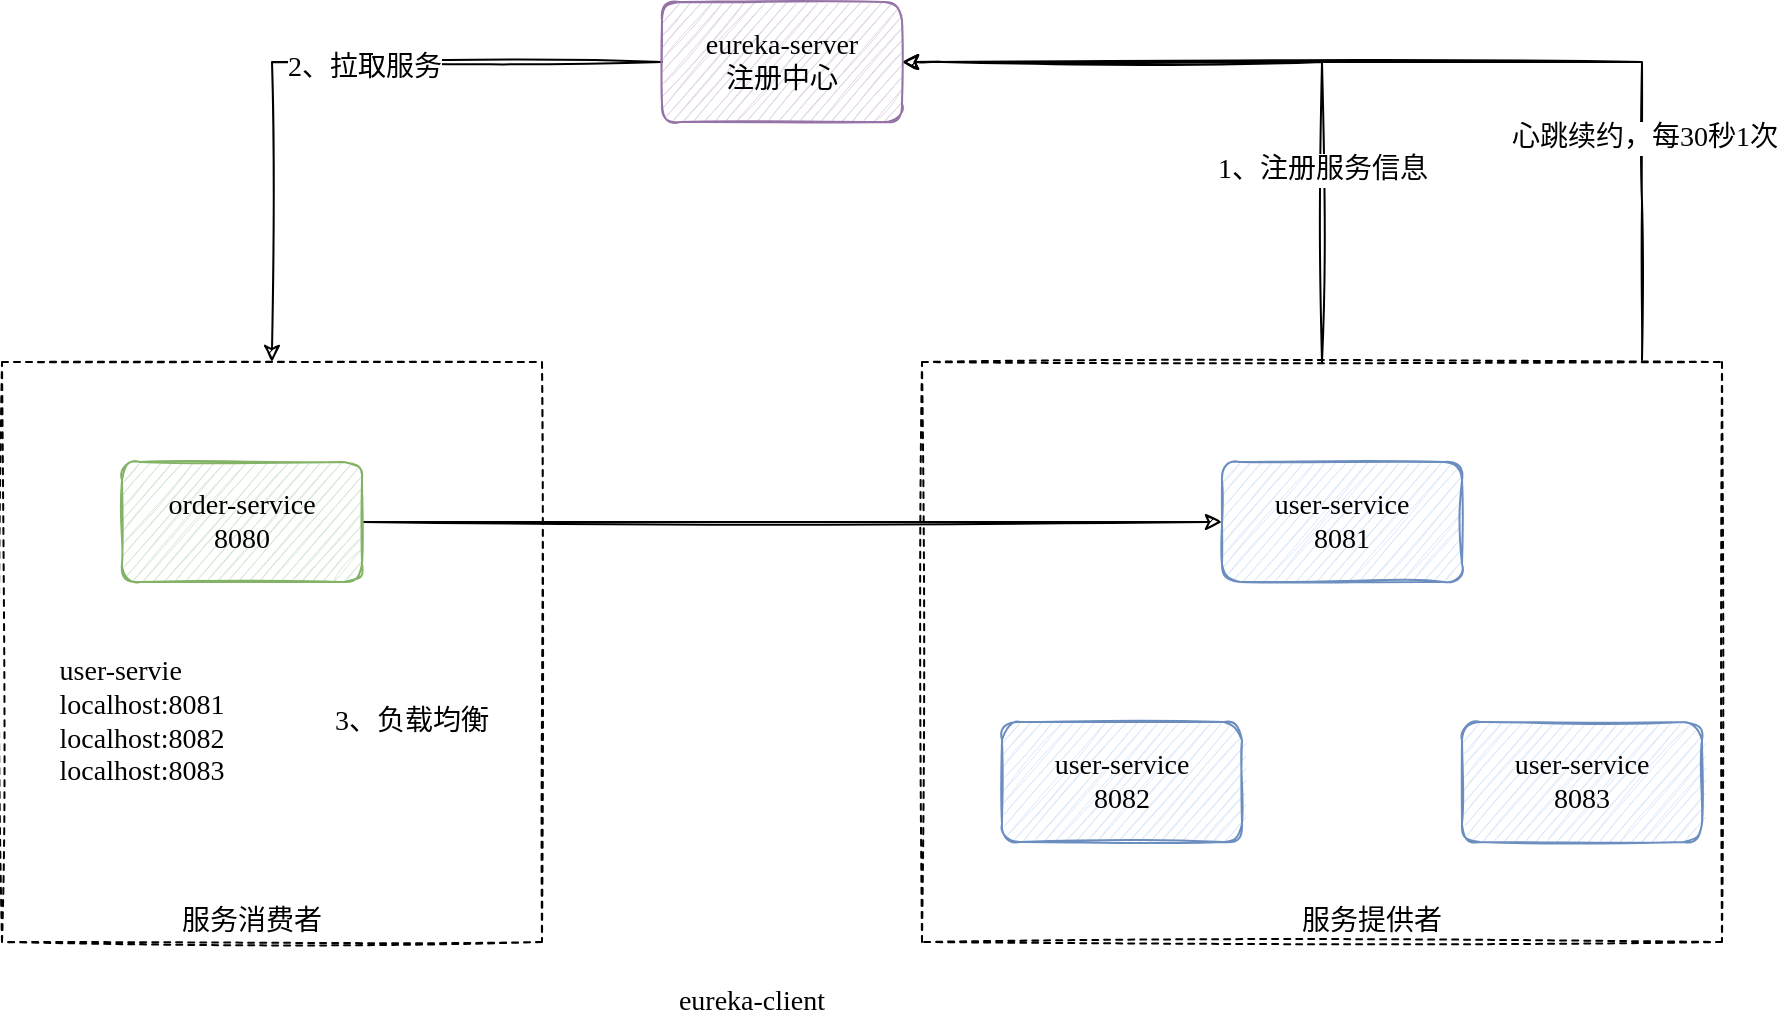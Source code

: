 <mxfile>
    <diagram id="U4jHiu-wYpX8ETz81JTm" name="第 1 页">
        <mxGraphModel dx="690" dy="585" grid="0" gridSize="10" guides="1" tooltips="1" connect="1" arrows="1" fold="1" page="0" pageScale="1" pageWidth="827" pageHeight="1169" math="0" shadow="0">
            <root>
                <mxCell id="0"/>
                <mxCell id="1" parent="0"/>
                <mxCell id="KsbObGAl4kquk7lVghbR-11" style="rounded=0;orthogonalLoop=1;jettySize=auto;html=1;entryX=1;entryY=0.5;entryDx=0;entryDy=0;fontSize=14;fontFamily=Noto Serif SC;fontSource=https%3A%2F%2Ffonts.googleapis.com%2Fcss%3Ffamily%3DNoto%2BSerif%2BSC;sketch=1;" parent="1" source="KsbObGAl4kquk7lVghbR-8" target="KsbObGAl4kquk7lVghbR-1" edge="1">
                    <mxGeometry relative="1" as="geometry">
                        <Array as="points">
                            <mxPoint x="790" y="110"/>
                            <mxPoint x="600" y="110"/>
                        </Array>
                    </mxGeometry>
                </mxCell>
                <mxCell id="KsbObGAl4kquk7lVghbR-13" value="1、注册服务信息" style="edgeLabel;html=1;align=center;verticalAlign=middle;resizable=0;points=[];fontSize=14;fontFamily=Noto Serif SC;fontSource=https%3A%2F%2Ffonts.googleapis.com%2Fcss%3Ffamily%3DNoto%2BSerif%2BSC;" parent="KsbObGAl4kquk7lVghbR-11" vertex="1" connectable="0">
                    <mxGeometry x="-0.466" relative="1" as="geometry">
                        <mxPoint as="offset"/>
                    </mxGeometry>
                </mxCell>
                <mxCell id="KsbObGAl4kquk7lVghbR-12" style="edgeStyle=none;rounded=0;orthogonalLoop=1;jettySize=auto;html=1;fontSize=14;entryX=1;entryY=0.5;entryDx=0;entryDy=0;fontFamily=Noto Serif SC;fontSource=https%3A%2F%2Ffonts.googleapis.com%2Fcss%3Ffamily%3DNoto%2BSerif%2BSC;sketch=1;" parent="1" edge="1">
                    <mxGeometry relative="1" as="geometry">
                        <mxPoint x="580" y="110" as="targetPoint"/>
                        <mxPoint x="950" y="259" as="sourcePoint"/>
                        <Array as="points">
                            <mxPoint x="950" y="180"/>
                            <mxPoint x="950" y="110"/>
                        </Array>
                    </mxGeometry>
                </mxCell>
                <mxCell id="KsbObGAl4kquk7lVghbR-14" value="心跳续约，每30秒1次" style="edgeLabel;html=1;align=center;verticalAlign=middle;resizable=0;points=[];fontSize=14;fontFamily=Noto Serif SC;fontSource=https%3A%2F%2Ffonts.googleapis.com%2Fcss%3Ffamily%3DNoto%2BSerif%2BSC;" parent="KsbObGAl4kquk7lVghbR-12" vertex="1" connectable="0">
                    <mxGeometry x="-0.573" y="-1" relative="1" as="geometry">
                        <mxPoint as="offset"/>
                    </mxGeometry>
                </mxCell>
                <mxCell id="KsbObGAl4kquk7lVghbR-8" value="" style="rounded=0;whiteSpace=wrap;html=1;dashed=1;fontSize=14;fontFamily=Noto Serif SC;fontSource=https%3A%2F%2Ffonts.googleapis.com%2Fcss%3Ffamily%3DNoto%2BSerif%2BSC;sketch=1;" parent="1" vertex="1">
                    <mxGeometry x="590" y="260" width="400" height="290" as="geometry"/>
                </mxCell>
                <mxCell id="KsbObGAl4kquk7lVghbR-7" value="" style="rounded=0;whiteSpace=wrap;html=1;dashed=1;fontSize=14;fontFamily=Noto Serif SC;fontSource=https%3A%2F%2Ffonts.googleapis.com%2Fcss%3Ffamily%3DNoto%2BSerif%2BSC;sketch=1;" parent="1" vertex="1">
                    <mxGeometry x="130" y="260" width="270" height="290" as="geometry"/>
                </mxCell>
                <mxCell id="KsbObGAl4kquk7lVghbR-9" style="edgeStyle=orthogonalEdgeStyle;rounded=0;orthogonalLoop=1;jettySize=auto;html=1;fontSize=14;fontFamily=Noto Serif SC;fontSource=https%3A%2F%2Ffonts.googleapis.com%2Fcss%3Ffamily%3DNoto%2BSerif%2BSC;sketch=1;" parent="1" source="KsbObGAl4kquk7lVghbR-1" target="KsbObGAl4kquk7lVghbR-7" edge="1">
                    <mxGeometry relative="1" as="geometry"/>
                </mxCell>
                <mxCell id="KsbObGAl4kquk7lVghbR-10" value="&lt;font style=&quot;font-size: 14px;&quot;&gt;2、拉取服务&lt;/font&gt;" style="edgeLabel;html=1;align=center;verticalAlign=middle;resizable=0;points=[];fontSize=14;fontFamily=Noto Serif SC;fontSource=https%3A%2F%2Ffonts.googleapis.com%2Fcss%3Ffamily%3DNoto%2BSerif%2BSC;" parent="KsbObGAl4kquk7lVghbR-9" vertex="1" connectable="0">
                    <mxGeometry x="-0.135" y="3" relative="1" as="geometry">
                        <mxPoint as="offset"/>
                    </mxGeometry>
                </mxCell>
                <mxCell id="KsbObGAl4kquk7lVghbR-1" value="eureka-server&lt;br style=&quot;font-size: 14px;&quot;&gt;注册中心" style="rounded=1;whiteSpace=wrap;html=1;fillColor=#e1d5e7;strokeColor=#9673a6;fontSize=14;fontFamily=Noto Serif SC;fontSource=https%3A%2F%2Ffonts.googleapis.com%2Fcss%3Ffamily%3DNoto%2BSerif%2BSC;sketch=1;" parent="1" vertex="1">
                    <mxGeometry x="460" y="80" width="120" height="60" as="geometry"/>
                </mxCell>
                <mxCell id="KsbObGAl4kquk7lVghbR-17" style="edgeStyle=none;rounded=0;orthogonalLoop=1;jettySize=auto;html=1;fontSize=14;entryX=0;entryY=0.5;entryDx=0;entryDy=0;fontFamily=Noto Serif SC;fontSource=https%3A%2F%2Ffonts.googleapis.com%2Fcss%3Ffamily%3DNoto%2BSerif%2BSC;sketch=1;" parent="1" source="KsbObGAl4kquk7lVghbR-3" target="KsbObGAl4kquk7lVghbR-4" edge="1">
                    <mxGeometry relative="1" as="geometry">
                        <Array as="points"/>
                    </mxGeometry>
                </mxCell>
                <mxCell id="KsbObGAl4kquk7lVghbR-3" value="order-service&lt;br style=&quot;font-size: 14px;&quot;&gt;8080" style="rounded=1;whiteSpace=wrap;html=1;fillColor=#d5e8d4;strokeColor=#82b366;fontSize=14;fontFamily=Noto Serif SC;fontSource=https%3A%2F%2Ffonts.googleapis.com%2Fcss%3Ffamily%3DNoto%2BSerif%2BSC;sketch=1;" parent="1" vertex="1">
                    <mxGeometry x="190" y="310" width="120" height="60" as="geometry"/>
                </mxCell>
                <mxCell id="KsbObGAl4kquk7lVghbR-4" value="user-service&lt;br style=&quot;font-size: 14px;&quot;&gt;8081" style="rounded=1;whiteSpace=wrap;html=1;fillColor=#dae8fc;strokeColor=#6c8ebf;fontSize=14;fontFamily=Noto Serif SC;fontSource=https%3A%2F%2Ffonts.googleapis.com%2Fcss%3Ffamily%3DNoto%2BSerif%2BSC;sketch=1;" parent="1" vertex="1">
                    <mxGeometry x="740" y="310" width="120" height="60" as="geometry"/>
                </mxCell>
                <mxCell id="KsbObGAl4kquk7lVghbR-5" value="user-service&lt;br style=&quot;font-size: 14px;&quot;&gt;8082" style="rounded=1;whiteSpace=wrap;html=1;fillColor=#dae8fc;strokeColor=#6c8ebf;fontSize=14;fontFamily=Noto Serif SC;fontSource=https%3A%2F%2Ffonts.googleapis.com%2Fcss%3Ffamily%3DNoto%2BSerif%2BSC;sketch=1;" parent="1" vertex="1">
                    <mxGeometry x="630" y="440" width="120" height="60" as="geometry"/>
                </mxCell>
                <mxCell id="KsbObGAl4kquk7lVghbR-6" value="user-service&lt;br style=&quot;font-size: 14px;&quot;&gt;8083" style="rounded=1;whiteSpace=wrap;html=1;fillColor=#dae8fc;strokeColor=#6c8ebf;fontSize=14;fontFamily=Noto Serif SC;fontSource=https%3A%2F%2Ffonts.googleapis.com%2Fcss%3Ffamily%3DNoto%2BSerif%2BSC;sketch=1;" parent="1" vertex="1">
                    <mxGeometry x="860" y="440" width="120" height="60" as="geometry"/>
                </mxCell>
                <mxCell id="KsbObGAl4kquk7lVghbR-15" value="eureka-client" style="text;html=1;strokeColor=none;fillColor=none;align=center;verticalAlign=middle;whiteSpace=wrap;rounded=0;dashed=1;fontSize=14;fontFamily=Noto Serif SC;fontSource=https%3A%2F%2Ffonts.googleapis.com%2Fcss%3Ffamily%3DNoto%2BSerif%2BSC;sketch=1;" parent="1" vertex="1">
                    <mxGeometry x="440" y="570" width="130" height="20" as="geometry"/>
                </mxCell>
                <mxCell id="KsbObGAl4kquk7lVghbR-18" value="&lt;div style=&quot;text-align: left; font-size: 14px;&quot;&gt;&lt;span style=&quot;font-size: 14px;&quot;&gt;user-servie&lt;/span&gt;&lt;/div&gt;&lt;div style=&quot;text-align: left; font-size: 14px;&quot;&gt;&lt;span style=&quot;font-size: 14px;&quot;&gt;localhost:8081&lt;/span&gt;&lt;/div&gt;&lt;div style=&quot;text-align: left; font-size: 14px;&quot;&gt;&lt;span style=&quot;font-size: 14px;&quot;&gt;localhost:8082&lt;/span&gt;&lt;/div&gt;&lt;div style=&quot;text-align: left; font-size: 14px;&quot;&gt;&lt;span style=&quot;font-size: 14px;&quot;&gt;localhost:8083&lt;/span&gt;&lt;/div&gt;" style="text;html=1;strokeColor=none;fillColor=none;align=center;verticalAlign=middle;whiteSpace=wrap;rounded=0;dashed=1;fontSize=14;fontFamily=Noto Serif SC;fontSource=https%3A%2F%2Ffonts.googleapis.com%2Fcss%3Ffamily%3DNoto%2BSerif%2BSC;" parent="1" vertex="1">
                    <mxGeometry x="140" y="430" width="120" height="20" as="geometry"/>
                </mxCell>
                <mxCell id="KsbObGAl4kquk7lVghbR-19" style="edgeStyle=none;rounded=0;orthogonalLoop=1;jettySize=auto;html=1;exitX=0.5;exitY=1;exitDx=0;exitDy=0;fontSize=14;fontFamily=Noto Serif SC;fontSource=https%3A%2F%2Ffonts.googleapis.com%2Fcss%3Ffamily%3DNoto%2BSerif%2BSC;" parent="1" source="KsbObGAl4kquk7lVghbR-18" target="KsbObGAl4kquk7lVghbR-18" edge="1">
                    <mxGeometry relative="1" as="geometry"/>
                </mxCell>
                <mxCell id="KsbObGAl4kquk7lVghbR-20" value="3、负载均衡" style="text;html=1;strokeColor=none;fillColor=none;align=center;verticalAlign=middle;whiteSpace=wrap;rounded=0;dashed=1;fontSize=14;fontFamily=Noto Serif SC;fontSource=https%3A%2F%2Ffonts.googleapis.com%2Fcss%3Ffamily%3DNoto%2BSerif%2BSC;" parent="1" vertex="1">
                    <mxGeometry x="290" y="430" width="90" height="20" as="geometry"/>
                </mxCell>
                <mxCell id="KsbObGAl4kquk7lVghbR-23" value="服务消费者" style="text;html=1;strokeColor=none;fillColor=none;align=center;verticalAlign=middle;whiteSpace=wrap;rounded=0;dashed=1;fontSize=14;fontFamily=Noto Serif SC;fontSource=https%3A%2F%2Ffonts.googleapis.com%2Fcss%3Ffamily%3DNoto%2BSerif%2BSC;" parent="1" vertex="1">
                    <mxGeometry x="200" y="535" width="110" height="10" as="geometry"/>
                </mxCell>
                <mxCell id="KsbObGAl4kquk7lVghbR-24" value="服务提供者" style="text;html=1;strokeColor=none;fillColor=none;align=center;verticalAlign=middle;whiteSpace=wrap;rounded=0;dashed=1;fontSize=14;fontFamily=Noto Serif SC;fontSource=https%3A%2F%2Ffonts.googleapis.com%2Fcss%3Ffamily%3DNoto%2BSerif%2BSC;" parent="1" vertex="1">
                    <mxGeometry x="770" y="530" width="90" height="20" as="geometry"/>
                </mxCell>
            </root>
        </mxGraphModel>
    </diagram>
</mxfile>